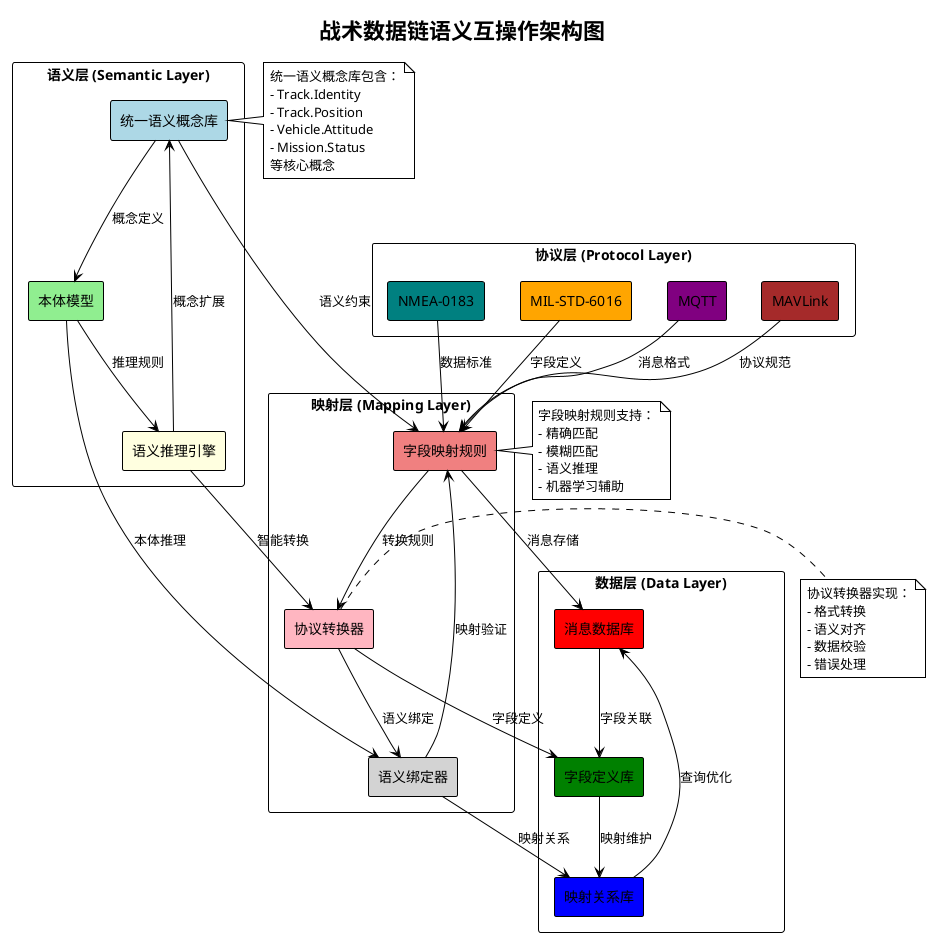 @startuml 语义互操作架构图
!theme plain
skinparam backgroundColor #FFFFFF
skinparam componentStyle rectangle
skinparam packageStyle rectangle

title 战术数据链语义互操作架构图

package "语义层 (Semantic Layer)" {
    component "统一语义概念库" as ConceptDB #lightblue
    component "本体模型" as Ontology #lightgreen
    component "语义推理引擎" as Reasoning #lightyellow
}

package "映射层 (Mapping Layer)" {
    component "字段映射规则" as FieldMapping #lightcoral
    component "协议转换器" as ProtocolConverter #lightpink
    component "语义绑定器" as SemanticBinder #lightgray
}

package "协议层 (Protocol Layer)" {
    component "MIL-STD-6016" as Link16 #orange
    component "MQTT" as MQTT #purple
    component "MAVLink" as MAVLink #brown
    component "NMEA-0183" as NMEA #teal
}

package "数据层 (Data Layer)" {
    component "消息数据库" as MessageDB #red
    component "字段定义库" as FieldDB #green
    component "映射关系库" as MappingDB #blue
}

' 语义层内部关系
ConceptDB --> Ontology : 概念定义
Ontology --> Reasoning : 推理规则
Reasoning --> ConceptDB : 概念扩展

' 映射层内部关系
FieldMapping --> ProtocolConverter : 转换规则
ProtocolConverter --> SemanticBinder : 语义绑定
SemanticBinder --> FieldMapping : 映射验证

' 跨层关系
ConceptDB --> FieldMapping : 语义约束
Ontology --> SemanticBinder : 本体推理
Reasoning --> ProtocolConverter : 智能转换

' 协议层到映射层
Link16 --> FieldMapping : 字段定义
MQTT --> FieldMapping : 消息格式
MAVLink --> FieldMapping : 协议规范
NMEA --> FieldMapping : 数据标准

' 映射层到数据层
FieldMapping --> MessageDB : 消息存储
ProtocolConverter --> FieldDB : 字段定义
SemanticBinder --> MappingDB : 映射关系

' 数据层内部关系
MessageDB --> FieldDB : 字段关联
FieldDB --> MappingDB : 映射维护
MappingDB --> MessageDB : 查询优化

note right of ConceptDB
  统一语义概念库包含：
  - Track.Identity
  - Track.Position  
  - Vehicle.Attitude
  - Mission.Status
  等核心概念
end note

note right of FieldMapping
  字段映射规则支持：
  - 精确匹配
  - 模糊匹配
  - 语义推理
  - 机器学习辅助
end note

note right of ProtocolConverter
  协议转换器实现：
  - 格式转换
  - 语义对齐
  - 数据校验
  - 错误处理
end note

@enduml
